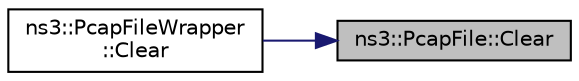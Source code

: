 digraph "ns3::PcapFile::Clear"
{
 // LATEX_PDF_SIZE
  edge [fontname="Helvetica",fontsize="10",labelfontname="Helvetica",labelfontsize="10"];
  node [fontname="Helvetica",fontsize="10",shape=record];
  rankdir="RL";
  Node1 [label="ns3::PcapFile::Clear",height=0.2,width=0.4,color="black", fillcolor="grey75", style="filled", fontcolor="black",tooltip="Clear all state bits of the underlying iostream."];
  Node1 -> Node2 [dir="back",color="midnightblue",fontsize="10",style="solid",fontname="Helvetica"];
  Node2 [label="ns3::PcapFileWrapper\l::Clear",height=0.2,width=0.4,color="black", fillcolor="white", style="filled",URL="$classns3_1_1_pcap_file_wrapper.html#a31e8c580c9fa3af146badde80dbbc044",tooltip="Clear all state bits of the underlying iostream."];
}
